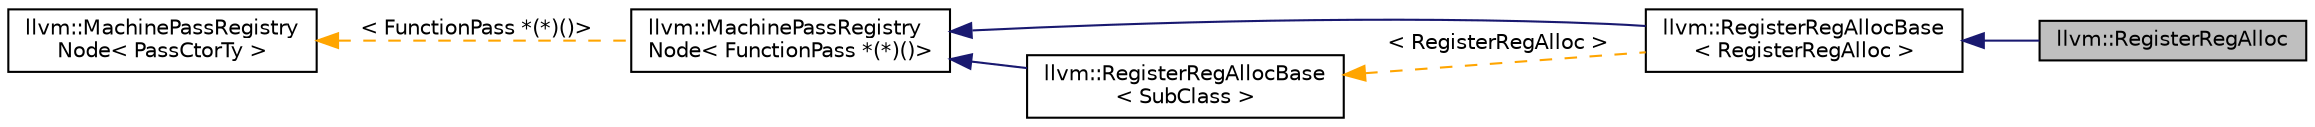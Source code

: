 digraph "llvm::RegisterRegAlloc"
{
 // LATEX_PDF_SIZE
  bgcolor="transparent";
  edge [fontname="Helvetica",fontsize="10",labelfontname="Helvetica",labelfontsize="10"];
  node [fontname="Helvetica",fontsize="10",shape=record];
  rankdir="LR";
  Node1 [label="llvm::RegisterRegAlloc",height=0.2,width=0.4,color="black", fillcolor="grey75", style="filled", fontcolor="black",tooltip=" "];
  Node2 -> Node1 [dir="back",color="midnightblue",fontsize="10",style="solid",fontname="Helvetica"];
  Node2 [label="llvm::RegisterRegAllocBase\l\< RegisterRegAlloc \>",height=0.2,width=0.4,color="black",URL="$classllvm_1_1RegisterRegAllocBase.html",tooltip=" "];
  Node3 -> Node2 [dir="back",color="midnightblue",fontsize="10",style="solid",fontname="Helvetica"];
  Node3 [label="llvm::MachinePassRegistry\lNode\< FunctionPass *(*)()\>",height=0.2,width=0.4,color="black",URL="$classllvm_1_1MachinePassRegistryNode.html",tooltip=" "];
  Node4 -> Node3 [dir="back",color="orange",fontsize="10",style="dashed",label=" \< FunctionPass *(*)()\>" ,fontname="Helvetica"];
  Node4 [label="llvm::MachinePassRegistry\lNode\< PassCtorTy \>",height=0.2,width=0.4,color="black",URL="$classllvm_1_1MachinePassRegistryNode.html",tooltip="MachinePassRegistryNode - Machine pass node stored in registration list."];
  Node5 -> Node2 [dir="back",color="orange",fontsize="10",style="dashed",label=" \< RegisterRegAlloc \>" ,fontname="Helvetica"];
  Node5 [label="llvm::RegisterRegAllocBase\l\< SubClass \>",height=0.2,width=0.4,color="black",URL="$classllvm_1_1RegisterRegAllocBase.html",tooltip="RegisterRegAllocBase class - Track the registration of register allocators."];
  Node3 -> Node5 [dir="back",color="midnightblue",fontsize="10",style="solid",fontname="Helvetica"];
}
